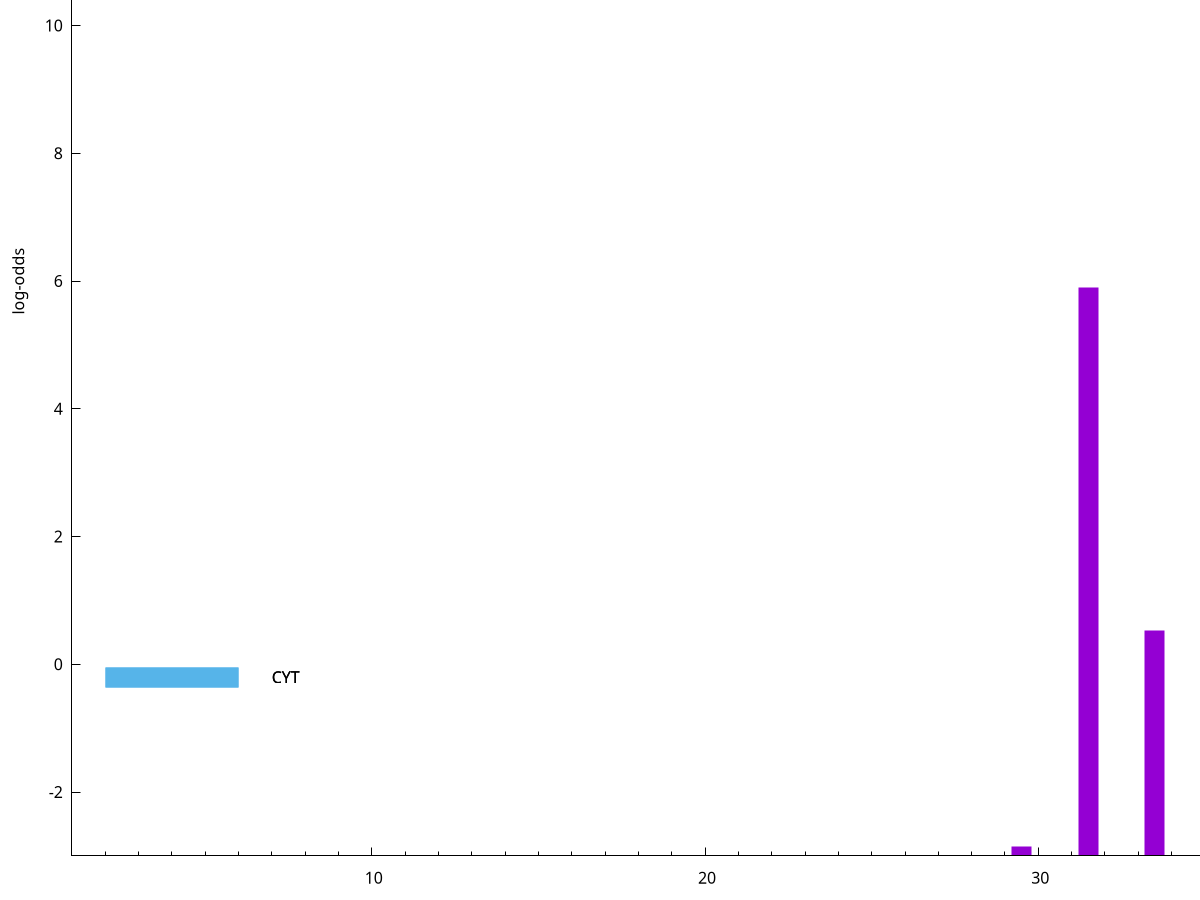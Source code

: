set title "LipoP predictions for SRR4017849.gff"
set size 2., 1.4
set xrange [1:70] 
set mxtics 10
set yrange [-3:15]
set y2range [0:18]
set ylabel "log-odds"
set term postscript eps color solid "Helvetica" 30
set output "SRR4017849.gff182.eps"
set arrow from 2,10.6761 to 6,10.6761 nohead lt 1 lw 20
set label "SpI" at 7,10.6761
set arrow from 2,-0.200913 to 6,-0.200913 nohead lt 3 lw 20
set label "CYT" at 7,-0.200913
set arrow from 2,-0.200913 to 6,-0.200913 nohead lt 3 lw 20
set label "CYT" at 7,-0.200913
set arrow from 2,10.6761 to 6,10.6761 nohead lt 1 lw 20
set label "SpI" at 7,10.6761
# NOTE: The scores below are the log-odds scores with the threshold
# NOTE: subtracted (a hack to make gnuplot make the histogram all
# NOTE: look nice).
plot "-" axes x1y2 title "" with impulses lt 1 lw 20
36.500000 13.620100
31.500000 8.895210
33.500000 3.531107
35.500000 2.893663
29.500000 0.150020
e
exit
